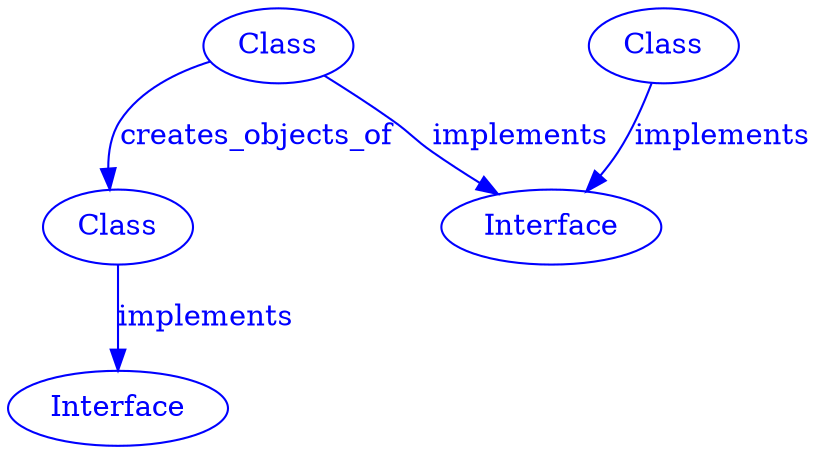 digraph SubdueGraph {
  26 [label="Interface",color=blue,fontcolor=blue];
  39 [label="Class",color=blue,fontcolor=blue];
  41 [label="Class",color=blue,fontcolor=blue];
  43 [label="Interface",color=blue,fontcolor=blue];
  45 [label="Class",color=blue,fontcolor=blue];
  39 -> 43 [label="implements",color=blue,fontcolor=blue];
  41 -> 26 [label="implements",color=blue,fontcolor=blue];
  45 -> 43 [label="implements",color=blue,fontcolor=blue];
  39 -> 41 [label="creates_objects_of",color=blue,fontcolor=blue];
}
